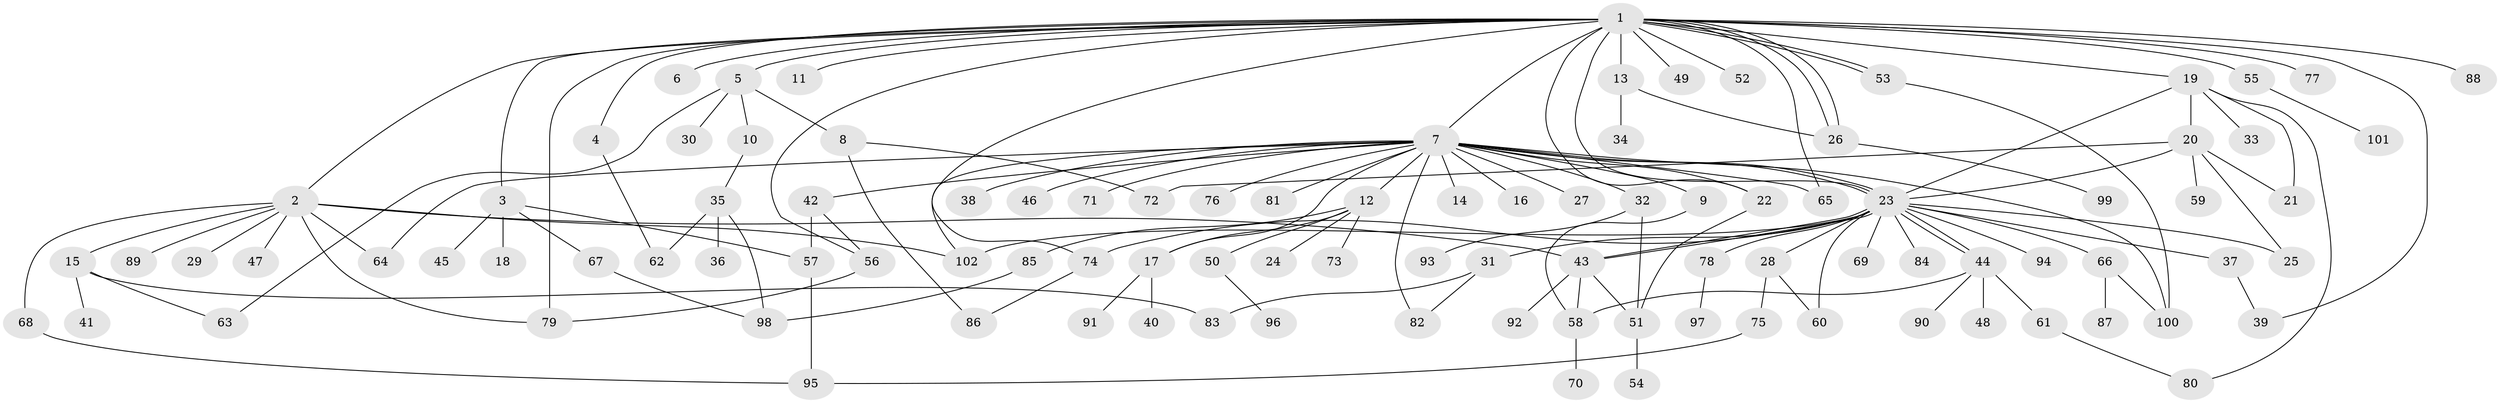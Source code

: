 // coarse degree distribution, {23: 0.013157894736842105, 9: 0.013157894736842105, 4: 0.07894736842105263, 2: 0.23684210526315788, 1: 0.4342105263157895, 22: 0.013157894736842105, 3: 0.11842105263157894, 5: 0.06578947368421052, 6: 0.013157894736842105, 19: 0.013157894736842105}
// Generated by graph-tools (version 1.1) at 2025/41/03/06/25 10:41:52]
// undirected, 102 vertices, 143 edges
graph export_dot {
graph [start="1"]
  node [color=gray90,style=filled];
  1;
  2;
  3;
  4;
  5;
  6;
  7;
  8;
  9;
  10;
  11;
  12;
  13;
  14;
  15;
  16;
  17;
  18;
  19;
  20;
  21;
  22;
  23;
  24;
  25;
  26;
  27;
  28;
  29;
  30;
  31;
  32;
  33;
  34;
  35;
  36;
  37;
  38;
  39;
  40;
  41;
  42;
  43;
  44;
  45;
  46;
  47;
  48;
  49;
  50;
  51;
  52;
  53;
  54;
  55;
  56;
  57;
  58;
  59;
  60;
  61;
  62;
  63;
  64;
  65;
  66;
  67;
  68;
  69;
  70;
  71;
  72;
  73;
  74;
  75;
  76;
  77;
  78;
  79;
  80;
  81;
  82;
  83;
  84;
  85;
  86;
  87;
  88;
  89;
  90;
  91;
  92;
  93;
  94;
  95;
  96;
  97;
  98;
  99;
  100;
  101;
  102;
  1 -- 2;
  1 -- 3;
  1 -- 4;
  1 -- 5;
  1 -- 6;
  1 -- 7;
  1 -- 11;
  1 -- 13;
  1 -- 19;
  1 -- 22;
  1 -- 23;
  1 -- 26;
  1 -- 26;
  1 -- 39;
  1 -- 49;
  1 -- 52;
  1 -- 53;
  1 -- 53;
  1 -- 55;
  1 -- 56;
  1 -- 65;
  1 -- 74;
  1 -- 77;
  1 -- 79;
  1 -- 88;
  2 -- 15;
  2 -- 29;
  2 -- 43;
  2 -- 47;
  2 -- 64;
  2 -- 68;
  2 -- 79;
  2 -- 89;
  2 -- 102;
  3 -- 18;
  3 -- 45;
  3 -- 57;
  3 -- 67;
  4 -- 62;
  5 -- 8;
  5 -- 10;
  5 -- 30;
  5 -- 63;
  7 -- 9;
  7 -- 12;
  7 -- 14;
  7 -- 16;
  7 -- 17;
  7 -- 22;
  7 -- 23;
  7 -- 23;
  7 -- 27;
  7 -- 32;
  7 -- 38;
  7 -- 42;
  7 -- 46;
  7 -- 64;
  7 -- 65;
  7 -- 71;
  7 -- 76;
  7 -- 81;
  7 -- 82;
  7 -- 100;
  7 -- 102;
  8 -- 72;
  8 -- 86;
  9 -- 58;
  10 -- 35;
  12 -- 17;
  12 -- 24;
  12 -- 50;
  12 -- 73;
  12 -- 85;
  13 -- 26;
  13 -- 34;
  15 -- 41;
  15 -- 63;
  15 -- 83;
  17 -- 40;
  17 -- 91;
  19 -- 20;
  19 -- 21;
  19 -- 23;
  19 -- 33;
  19 -- 80;
  20 -- 21;
  20 -- 23;
  20 -- 25;
  20 -- 59;
  20 -- 72;
  22 -- 51;
  23 -- 25;
  23 -- 28;
  23 -- 31;
  23 -- 37;
  23 -- 43;
  23 -- 43;
  23 -- 44;
  23 -- 44;
  23 -- 60;
  23 -- 66;
  23 -- 69;
  23 -- 74;
  23 -- 78;
  23 -- 84;
  23 -- 94;
  23 -- 102;
  26 -- 99;
  28 -- 60;
  28 -- 75;
  31 -- 82;
  31 -- 83;
  32 -- 51;
  32 -- 93;
  35 -- 36;
  35 -- 62;
  35 -- 98;
  37 -- 39;
  42 -- 56;
  42 -- 57;
  43 -- 51;
  43 -- 58;
  43 -- 92;
  44 -- 48;
  44 -- 58;
  44 -- 61;
  44 -- 90;
  50 -- 96;
  51 -- 54;
  53 -- 100;
  55 -- 101;
  56 -- 79;
  57 -- 95;
  58 -- 70;
  61 -- 80;
  66 -- 87;
  66 -- 100;
  67 -- 98;
  68 -- 95;
  74 -- 86;
  75 -- 95;
  78 -- 97;
  85 -- 98;
}
